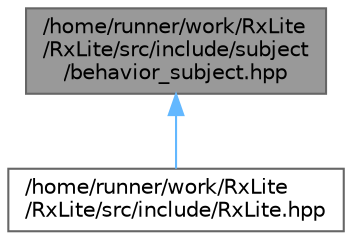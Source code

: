 digraph "/home/runner/work/RxLite/RxLite/src/include/subject/behavior_subject.hpp"
{
 // LATEX_PDF_SIZE
  bgcolor="transparent";
  edge [fontname=Helvetica,fontsize=10,labelfontname=Helvetica,labelfontsize=10];
  node [fontname=Helvetica,fontsize=10,shape=box,height=0.2,width=0.4];
  Node1 [id="Node000001",label="/home/runner/work/RxLite\l/RxLite/src/include/subject\l/behavior_subject.hpp",height=0.2,width=0.4,color="gray40", fillcolor="grey60", style="filled", fontcolor="black",tooltip=" "];
  Node1 -> Node2 [id="edge1_Node000001_Node000002",dir="back",color="steelblue1",style="solid",tooltip=" "];
  Node2 [id="Node000002",label="/home/runner/work/RxLite\l/RxLite/src/include/RxLite.hpp",height=0.2,width=0.4,color="grey40", fillcolor="white", style="filled",URL="$RxLite_8hpp.html",tooltip=" "];
}
